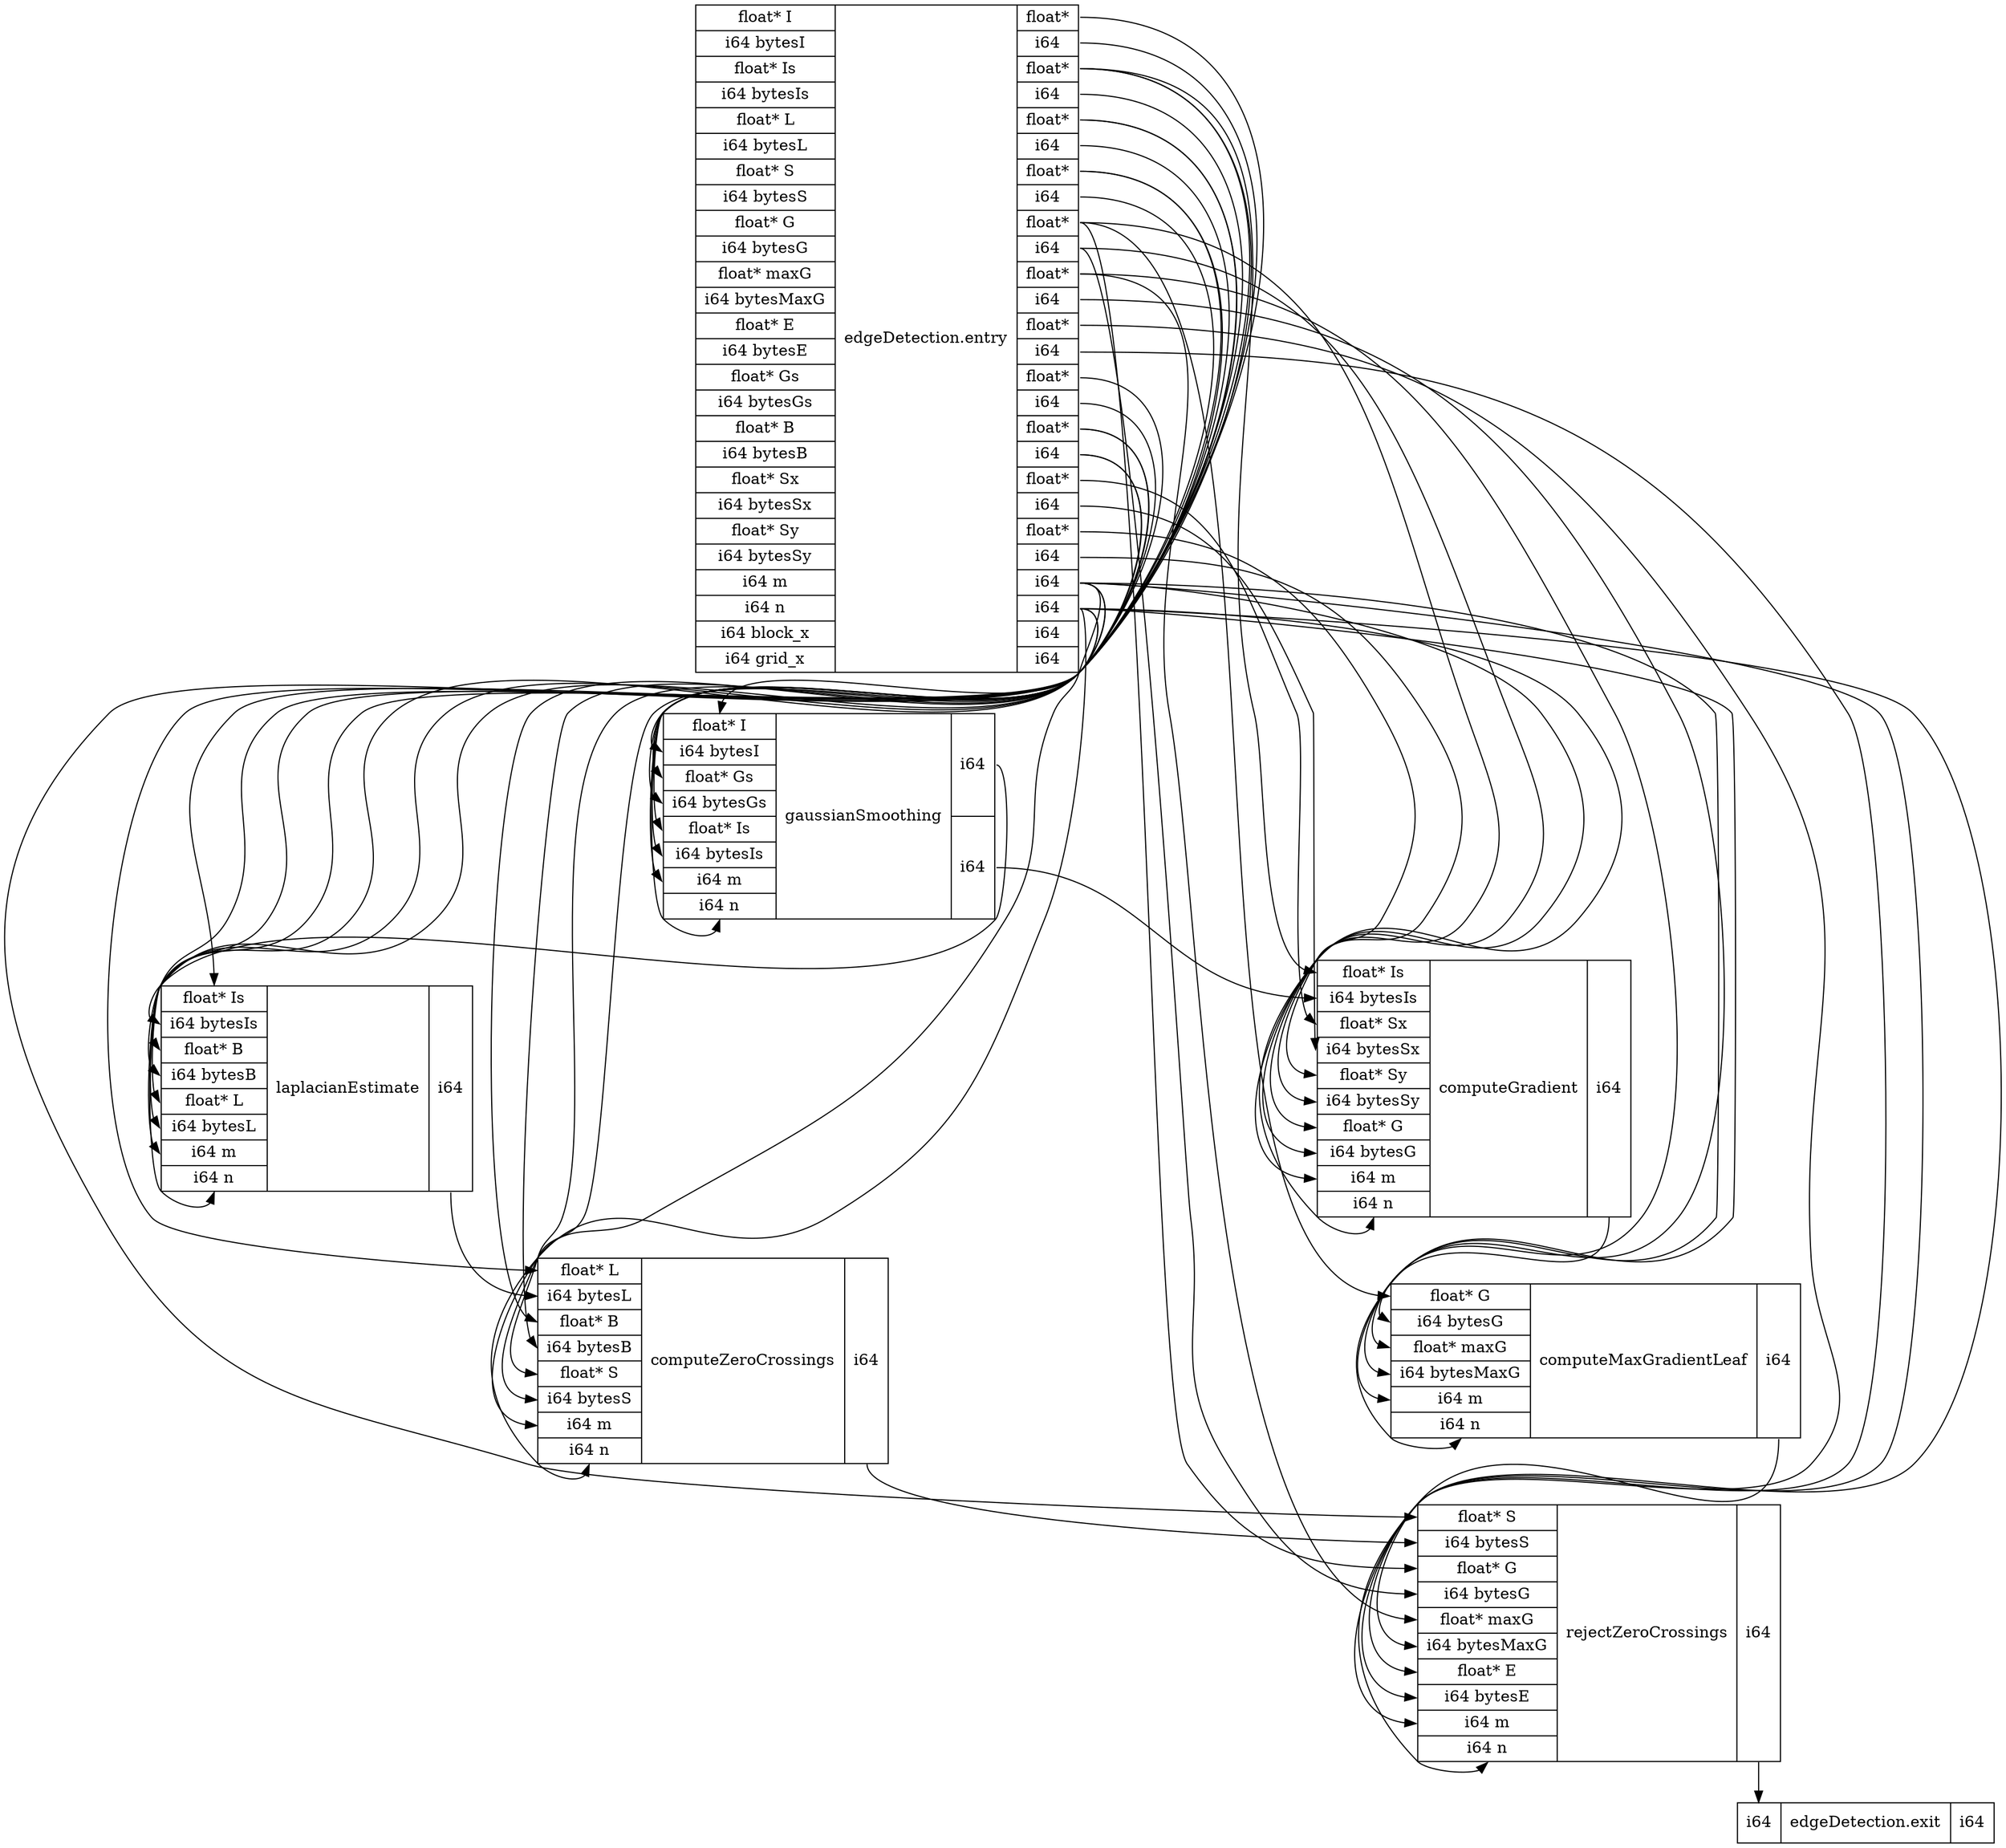 digraph structs {
	node [shape=record];
	"computeZeroCrossings" [label="{<i0>float* L|<i1>i64 bytesL|<i2>float* B|<i3>i64 bytesB|<i4>float* S|<i5>i64 bytesS|<i6>i64 m|<i7>i64 n}|computeZeroCrossings|{<o0>i64}"];
	"gaussianSmoothing" [label="{<i0>float* I|<i1>i64 bytesI|<i2>float* Gs|<i3>i64 bytesGs|<i4>float* Is|<i5>i64 bytesIs|<i6>i64 m|<i7>i64 n}|gaussianSmoothing|{<o0>i64|<o1>i64}"];
	"rejectZeroCrossings" [label="{<i0>float* S|<i1>i64 bytesS|<i2>float* G|<i3>i64 bytesG|<i4>float* maxG|<i5>i64 bytesMaxG|<i6>float* E|<i7>i64 bytesE|<i8>i64 m|<i9>i64 n}|rejectZeroCrossings|{<o0>i64}"];
	"edgeDetection.entry" [label="{<i0>float* I|<i1>i64 bytesI|<i2>float* Is|<i3>i64 bytesIs|<i4>float* L|<i5>i64 bytesL|<i6>float* S|<i7>i64 bytesS|<i8>float* G|<i9>i64 bytesG|<i10>float* maxG|<i11>i64 bytesMaxG|<i12>float* E|<i13>i64 bytesE|<i14>float* Gs|<i15>i64 bytesGs|<i16>float* B|<i17>i64 bytesB|<i18>float* Sx|<i19>i64 bytesSx|<i20>float* Sy|<i21>i64 bytesSy|<i22>i64 m|<i23>i64 n|<i24>i64 block_x|<i25>i64 grid_x}|edgeDetection.entry|{<o0>float*|<o1>i64|<o2>float*|<o3>i64|<o4>float*|<o5>i64|<o6>float*|<o7>i64|<o8>float*|<o9>i64|<o10>float*|<o11>i64|<o12>float*|<o13>i64|<o14>float*|<o15>i64|<o16>float*|<o17>i64|<o18>float*|<o19>i64|<o20>float*|<o21>i64|<o22>i64|<o23>i64|<o24>i64|<o25>i64}"];
	"laplacianEstimate" [label="{<i0>float* Is|<i1>i64 bytesIs|<i2>float* B|<i3>i64 bytesB|<i4>float* L|<i5>i64 bytesL|<i6>i64 m|<i7>i64 n}|laplacianEstimate|{<o0>i64}"];
	"computeMaxGradientLeaf" [label="{<i0>float* G|<i1>i64 bytesG|<i2>float* maxG|<i3>i64 bytesMaxG|<i4>i64 m|<i5>i64 n}|computeMaxGradientLeaf|{<o0>i64}"];
	"edgeDetection.exit" [label="{<i0>i64}|edgeDetection.exit|{<o0>i64}"];
	"computeGradient" [label="{<i0>float* Is|<i1>i64 bytesIs|<i2>float* Sx|<i3>i64 bytesSx|<i4>float* Sy|<i5>i64 bytesSy|<i6>float* G|<i7>i64 bytesG|<i8>i64 m|<i9>i64 n}|computeGradient|{<o0>i64}"];

	"rejectZeroCrossings" -> "edgeDetection.exit" [tailport=o0, headport=i0, ];
	"edgeDetection.entry" -> "rejectZeroCrossings" [tailport=o13, headport=i7, ];
	"edgeDetection.entry" -> "rejectZeroCrossings" [tailport=o12, headport=i6, ];
	"edgeDetection.entry" -> "computeMaxGradientLeaf" [tailport=o11, headport=i3, ];
	"edgeDetection.entry" -> "gaussianSmoothing" [tailport=o15, headport=i3, ];
	"edgeDetection.entry" -> "computeMaxGradientLeaf" [tailport=o10, headport=i2, ];
	"edgeDetection.entry" -> "rejectZeroCrossings" [tailport=o10, headport=i4, ];
	"edgeDetection.entry" -> "gaussianSmoothing" [tailport=o14, headport=i2, ];
	"edgeDetection.entry" -> "rejectZeroCrossings" [tailport=o9, headport=i3, ];
	"edgeDetection.entry" -> "computeGradient" [tailport=o9, headport=i7, ];
	"edgeDetection.entry" -> "computeMaxGradientLeaf" [tailport=o8, headport=i0, ];
	"edgeDetection.entry" -> "computeGradient" [tailport=o8, headport=i6, ];
	"edgeDetection.entry" -> "rejectZeroCrossings" [tailport=o8, headport=i2, ];
	"edgeDetection.entry" -> "computeGradient" [tailport=o21, headport=i5, ];
	"edgeDetection.entry" -> "computeGradient" [tailport=o20, headport=i4, ];
	"edgeDetection.entry" -> "gaussianSmoothing" [tailport=o3, headport=i5, ];
	"edgeDetection.entry" -> "computeGradient" [tailport=o18, headport=i2, ];
	"edgeDetection.entry" -> "laplacianEstimate" [tailport=o2, headport=i0, ];
	"edgeDetection.entry" -> "computeGradient" [tailport=o2, headport=i0, ];
	"edgeDetection.entry" -> "gaussianSmoothing" [tailport=o2, headport=i4, ];
	"edgeDetection.entry" -> "gaussianSmoothing" [tailport=o0, headport=i0, ];
	"edgeDetection.entry" -> "gaussianSmoothing" [tailport=o1, headport=i1, ];
	"edgeDetection.entry" -> "computeZeroCrossings" [tailport=o16, headport=i2, ];
	"edgeDetection.entry" -> "laplacianEstimate" [tailport=o16, headport=i2, ];
	"edgeDetection.entry" -> "computeMaxGradientLeaf" [tailport=o22, headport=i4, ];
	"edgeDetection.entry" -> "laplacianEstimate" [tailport=o22, headport=i6, ];
	"edgeDetection.entry" -> "computeGradient" [tailport=o22, headport=i8, ];
	"edgeDetection.entry" -> "gaussianSmoothing" [tailport=o22, headport=i6, ];
	"edgeDetection.entry" -> "computeZeroCrossings" [tailport=o22, headport=i6, ];
	"edgeDetection.entry" -> "rejectZeroCrossings" [tailport=o22, headport=i8, ];
	"edgeDetection.entry" -> "laplacianEstimate" [tailport=o23, headport=i7, ];
	"edgeDetection.entry" -> "computeMaxGradientLeaf" [tailport=o23, headport=i5, ];
	"edgeDetection.entry" -> "computeGradient" [tailport=o23, headport=i9, ];
	"edgeDetection.entry" -> "gaussianSmoothing" [tailport=o23, headport=i7, ];
	"edgeDetection.entry" -> "computeZeroCrossings" [tailport=o23, headport=i7, ];
	"edgeDetection.entry" -> "rejectZeroCrossings" [tailport=o23, headport=i9, ];
	"edgeDetection.entry" -> "laplacianEstimate" [tailport=o4, headport=i4, ];
	"edgeDetection.entry" -> "computeZeroCrossings" [tailport=o4, headport=i0, ];
	"edgeDetection.entry" -> "computeGradient" [tailport=o19, headport=i3, ];
	"edgeDetection.entry" -> "laplacianEstimate" [tailport=o5, headport=i5, ];
	"edgeDetection.entry" -> "computeZeroCrossings" [tailport=o6, headport=i4, ];
	"edgeDetection.entry" -> "rejectZeroCrossings" [tailport=o6, headport=i0, ];
	"edgeDetection.entry" -> "computeZeroCrossings" [tailport=o7, headport=i5, ];
	"laplacianEstimate" -> "computeZeroCrossings" [tailport=o0, headport=i1, ];
	"computeGradient" -> "computeMaxGradientLeaf" [tailport=o0, headport=i1, ];
	"edgeDetection.entry" -> "laplacianEstimate" [tailport=o17, headport=i3, ];
	"edgeDetection.entry" -> "computeZeroCrossings" [tailport=o17, headport=i3, ];
	"gaussianSmoothing" -> "laplacianEstimate" [tailport=o0, headport=i1, ];
	"gaussianSmoothing" -> "computeGradient" [tailport=o1, headport=i1, ];
	"computeZeroCrossings" -> "rejectZeroCrossings" [tailport=o0, headport=i1, ];
	"computeMaxGradientLeaf" -> "rejectZeroCrossings" [tailport=o0, headport=i5, ];
}

